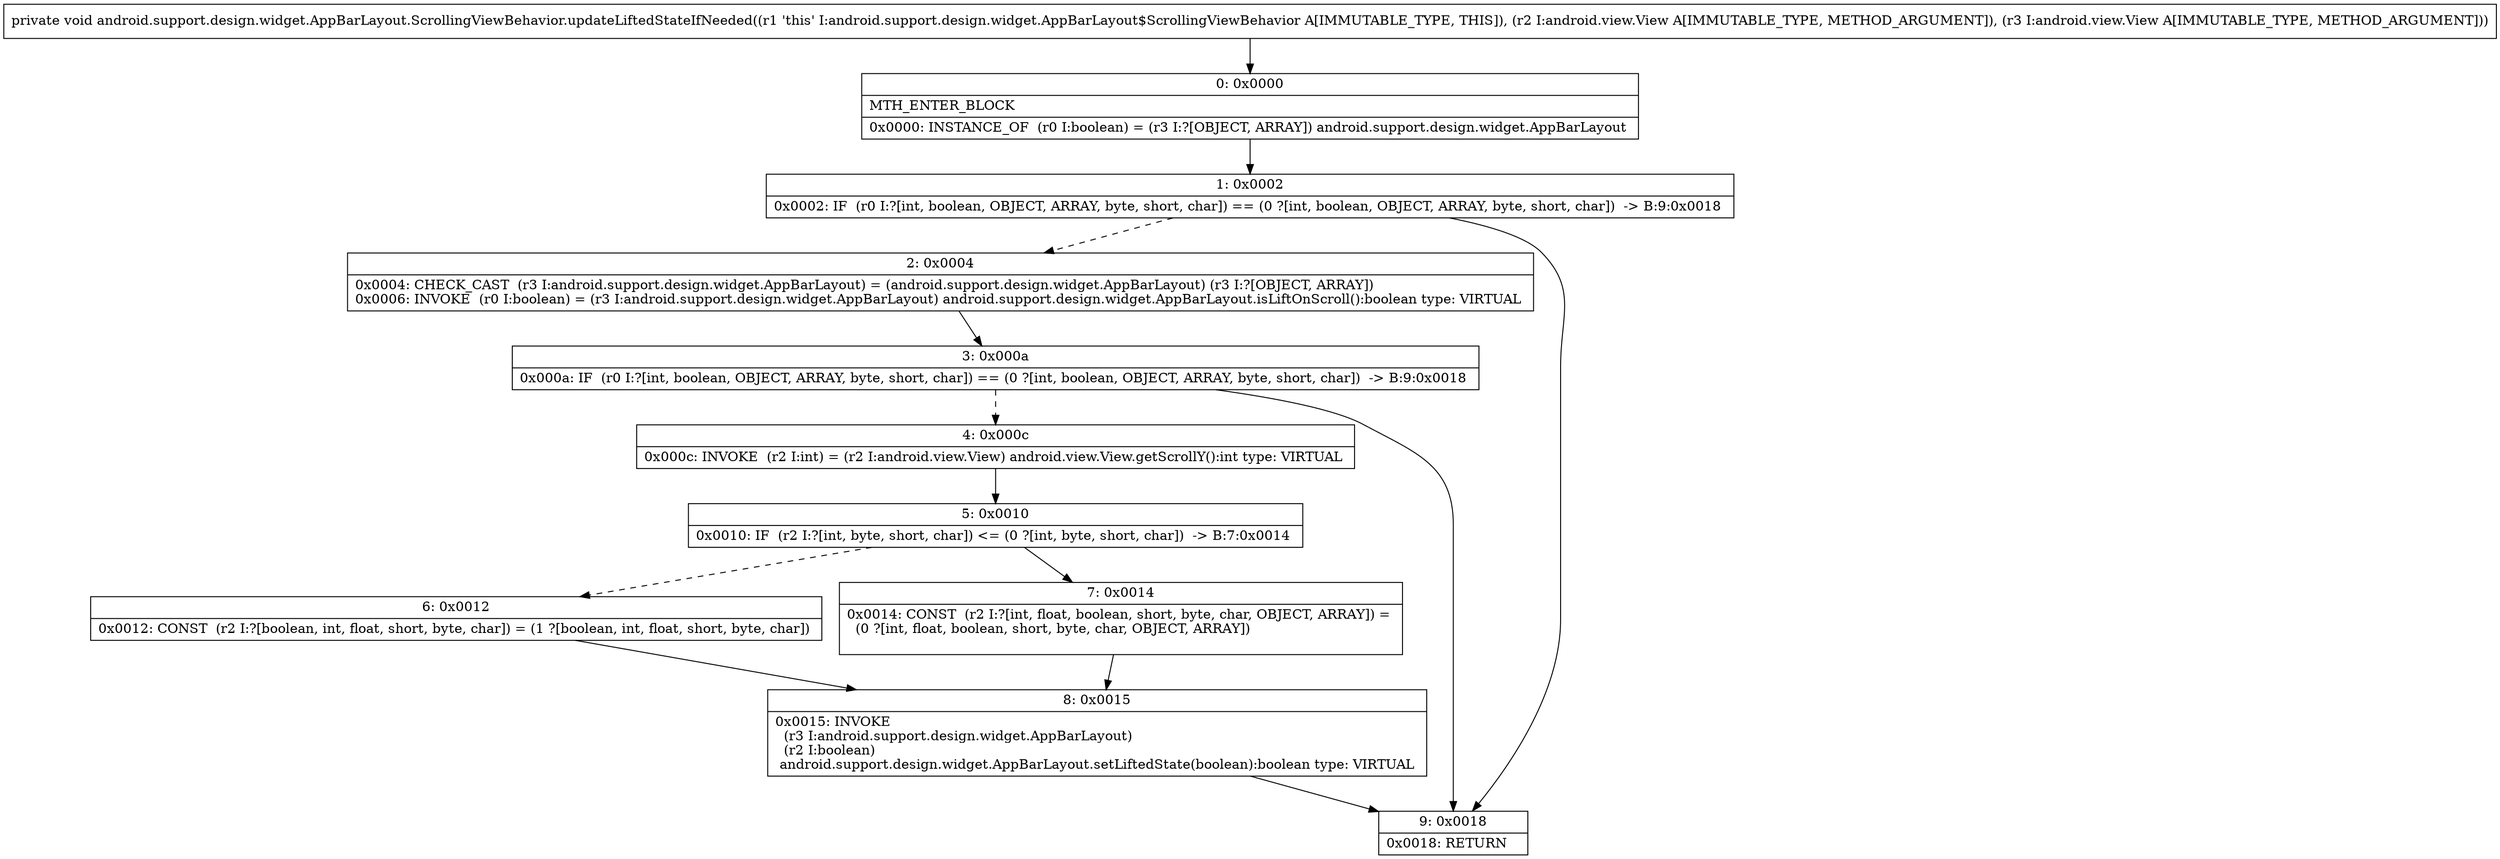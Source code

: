 digraph "CFG forandroid.support.design.widget.AppBarLayout.ScrollingViewBehavior.updateLiftedStateIfNeeded(Landroid\/view\/View;Landroid\/view\/View;)V" {
Node_0 [shape=record,label="{0\:\ 0x0000|MTH_ENTER_BLOCK\l|0x0000: INSTANCE_OF  (r0 I:boolean) = (r3 I:?[OBJECT, ARRAY]) android.support.design.widget.AppBarLayout \l}"];
Node_1 [shape=record,label="{1\:\ 0x0002|0x0002: IF  (r0 I:?[int, boolean, OBJECT, ARRAY, byte, short, char]) == (0 ?[int, boolean, OBJECT, ARRAY, byte, short, char])  \-\> B:9:0x0018 \l}"];
Node_2 [shape=record,label="{2\:\ 0x0004|0x0004: CHECK_CAST  (r3 I:android.support.design.widget.AppBarLayout) = (android.support.design.widget.AppBarLayout) (r3 I:?[OBJECT, ARRAY]) \l0x0006: INVOKE  (r0 I:boolean) = (r3 I:android.support.design.widget.AppBarLayout) android.support.design.widget.AppBarLayout.isLiftOnScroll():boolean type: VIRTUAL \l}"];
Node_3 [shape=record,label="{3\:\ 0x000a|0x000a: IF  (r0 I:?[int, boolean, OBJECT, ARRAY, byte, short, char]) == (0 ?[int, boolean, OBJECT, ARRAY, byte, short, char])  \-\> B:9:0x0018 \l}"];
Node_4 [shape=record,label="{4\:\ 0x000c|0x000c: INVOKE  (r2 I:int) = (r2 I:android.view.View) android.view.View.getScrollY():int type: VIRTUAL \l}"];
Node_5 [shape=record,label="{5\:\ 0x0010|0x0010: IF  (r2 I:?[int, byte, short, char]) \<= (0 ?[int, byte, short, char])  \-\> B:7:0x0014 \l}"];
Node_6 [shape=record,label="{6\:\ 0x0012|0x0012: CONST  (r2 I:?[boolean, int, float, short, byte, char]) = (1 ?[boolean, int, float, short, byte, char]) \l}"];
Node_7 [shape=record,label="{7\:\ 0x0014|0x0014: CONST  (r2 I:?[int, float, boolean, short, byte, char, OBJECT, ARRAY]) = \l  (0 ?[int, float, boolean, short, byte, char, OBJECT, ARRAY])\l \l}"];
Node_8 [shape=record,label="{8\:\ 0x0015|0x0015: INVOKE  \l  (r3 I:android.support.design.widget.AppBarLayout)\l  (r2 I:boolean)\l android.support.design.widget.AppBarLayout.setLiftedState(boolean):boolean type: VIRTUAL \l}"];
Node_9 [shape=record,label="{9\:\ 0x0018|0x0018: RETURN   \l}"];
MethodNode[shape=record,label="{private void android.support.design.widget.AppBarLayout.ScrollingViewBehavior.updateLiftedStateIfNeeded((r1 'this' I:android.support.design.widget.AppBarLayout$ScrollingViewBehavior A[IMMUTABLE_TYPE, THIS]), (r2 I:android.view.View A[IMMUTABLE_TYPE, METHOD_ARGUMENT]), (r3 I:android.view.View A[IMMUTABLE_TYPE, METHOD_ARGUMENT])) }"];
MethodNode -> Node_0;
Node_0 -> Node_1;
Node_1 -> Node_2[style=dashed];
Node_1 -> Node_9;
Node_2 -> Node_3;
Node_3 -> Node_4[style=dashed];
Node_3 -> Node_9;
Node_4 -> Node_5;
Node_5 -> Node_6[style=dashed];
Node_5 -> Node_7;
Node_6 -> Node_8;
Node_7 -> Node_8;
Node_8 -> Node_9;
}

